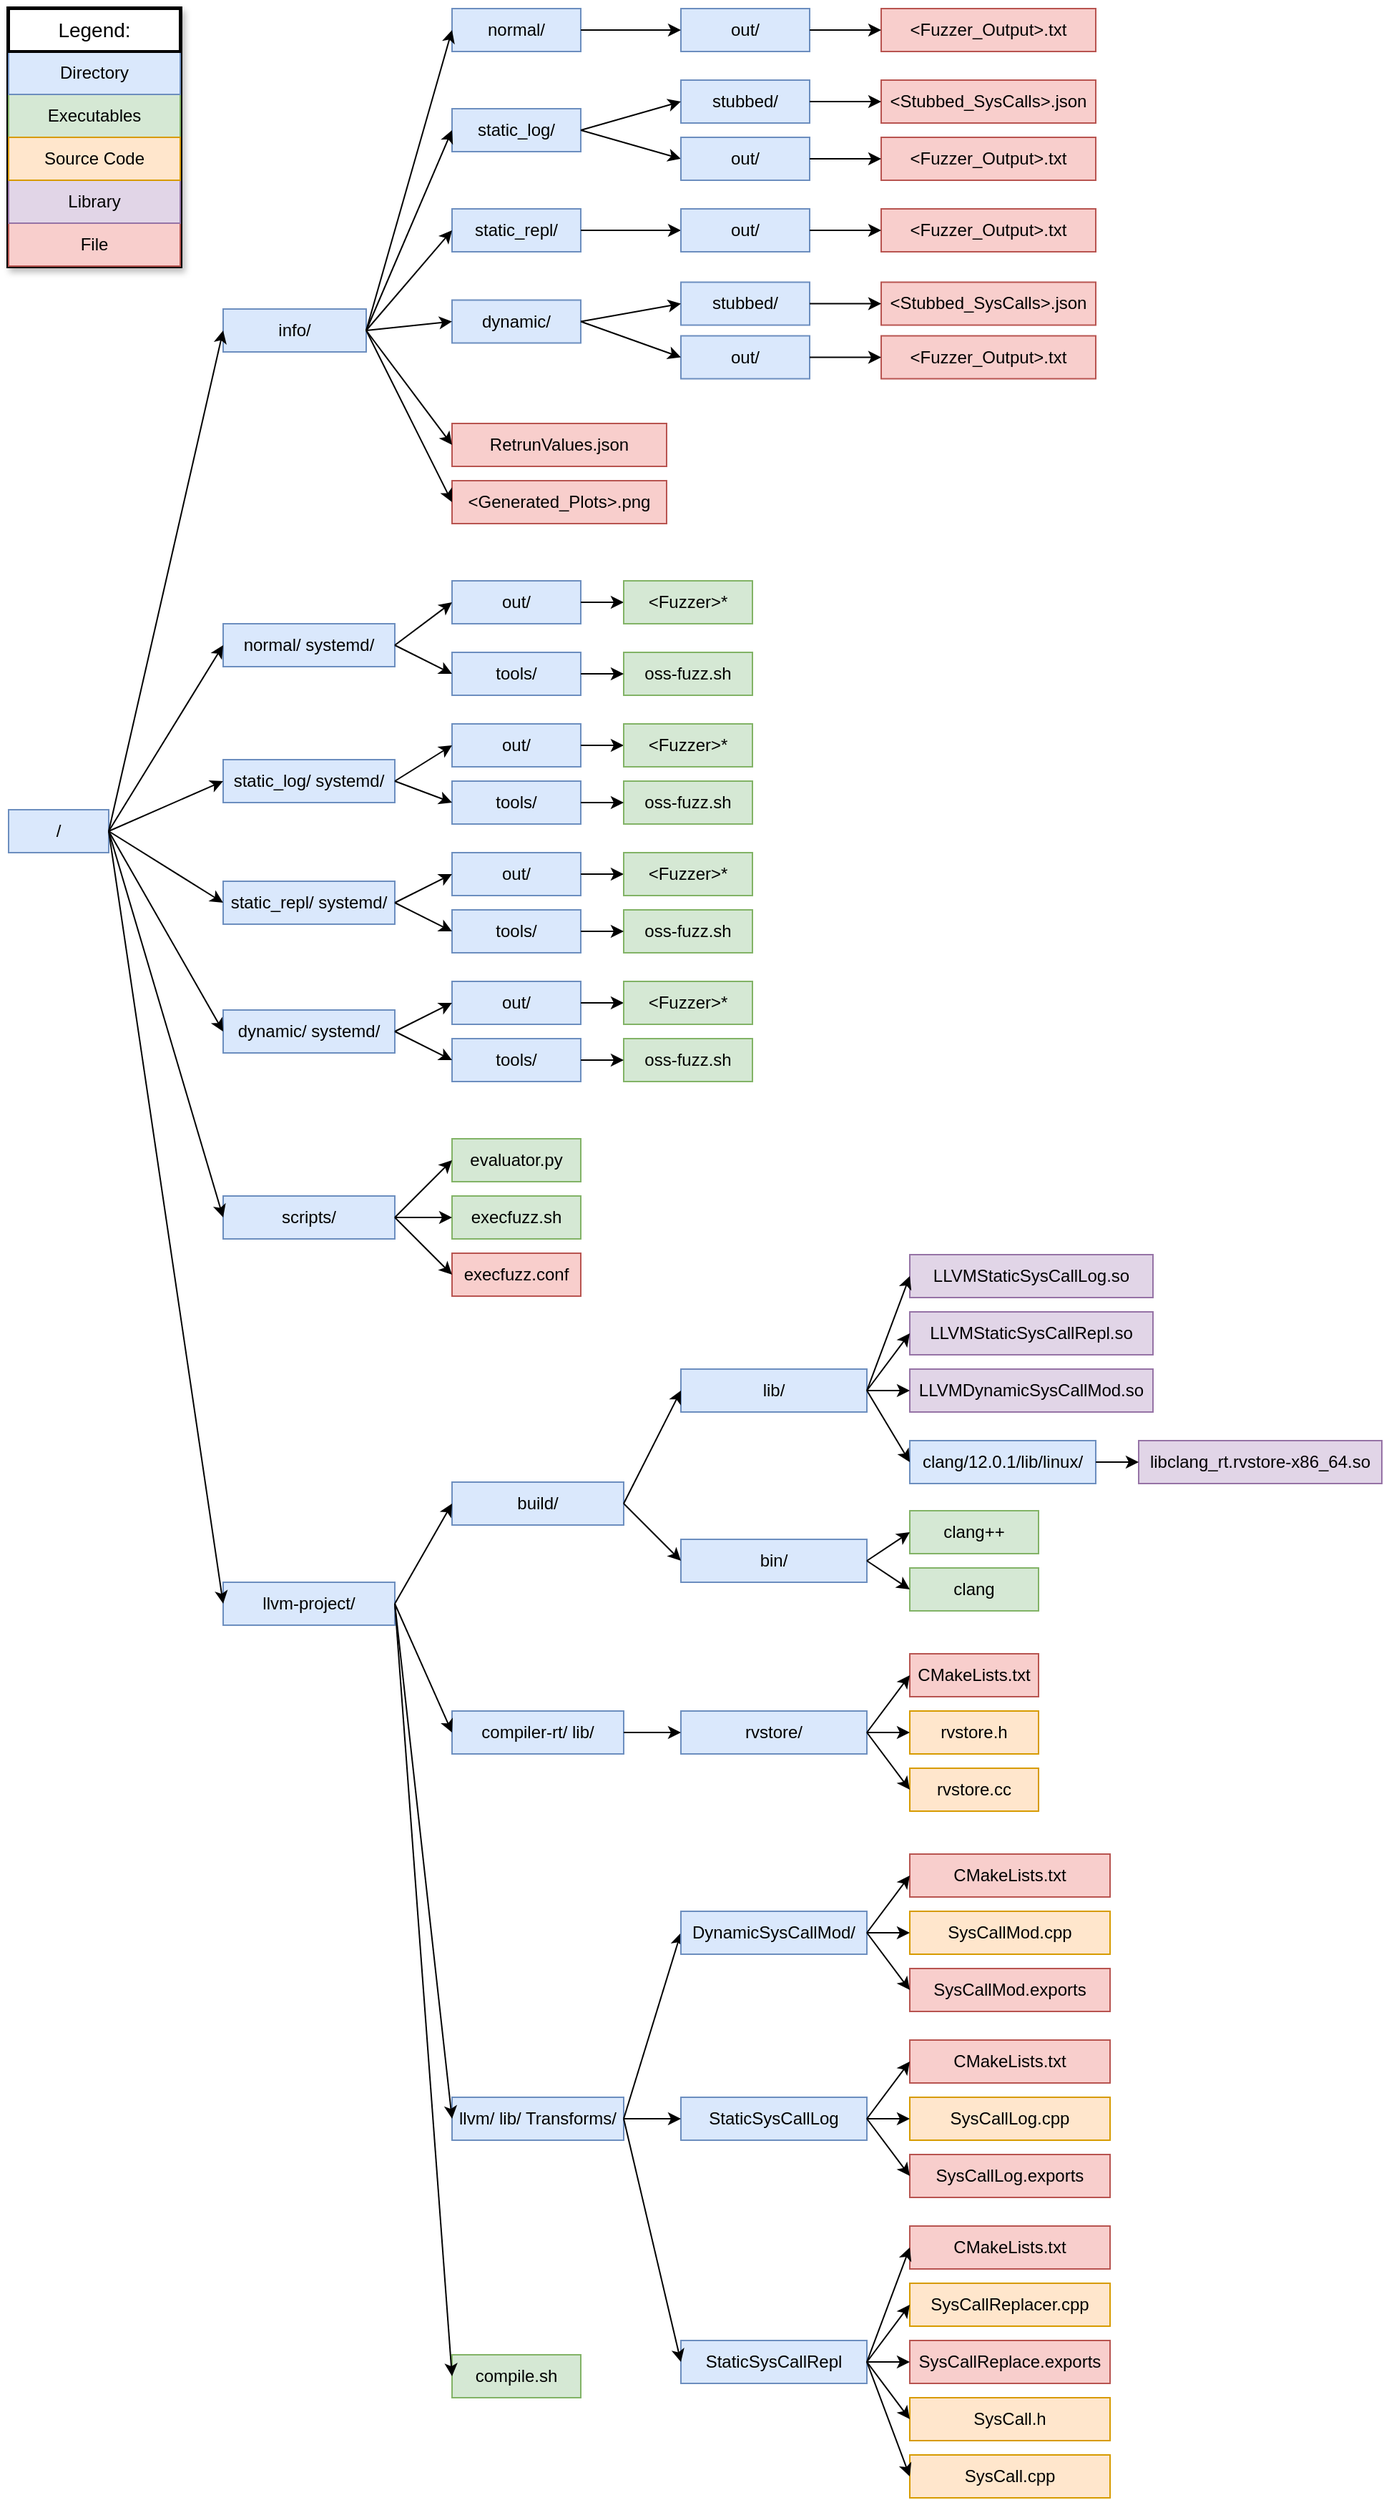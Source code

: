 <mxfile version="14.4.3" type="device"><diagram id="oMorSWnmXDn_OAysgCnp" name="Seite-1"><mxGraphModel dx="1086" dy="966" grid="1" gridSize="10" guides="1" tooltips="1" connect="1" arrows="1" fold="1" page="1" pageScale="1" pageWidth="827" pageHeight="1169" math="0" shadow="0"><root><mxCell id="0"/><mxCell id="1" parent="0"/><mxCell id="K2z9PeSbl84qImQFn10v-1" value="/" style="rounded=0;whiteSpace=wrap;html=1;fillColor=#dae8fc;strokeColor=#6c8ebf;" parent="1" vertex="1"><mxGeometry x="10" y="570" width="70" height="30" as="geometry"/></mxCell><mxCell id="K2z9PeSbl84qImQFn10v-2" value="info/" style="rounded=0;whiteSpace=wrap;html=1;fillColor=#dae8fc;strokeColor=#6c8ebf;" parent="1" vertex="1"><mxGeometry x="160" y="220" width="100" height="30" as="geometry"/></mxCell><mxCell id="K2z9PeSbl84qImQFn10v-3" value="normal/ systemd/" style="rounded=0;whiteSpace=wrap;html=1;fillColor=#dae8fc;strokeColor=#6c8ebf;" parent="1" vertex="1"><mxGeometry x="160" y="440" width="120" height="30" as="geometry"/></mxCell><mxCell id="K2z9PeSbl84qImQFn10v-4" value="static_log/ systemd/" style="rounded=0;whiteSpace=wrap;html=1;fillColor=#dae8fc;strokeColor=#6c8ebf;" parent="1" vertex="1"><mxGeometry x="160" y="535" width="120" height="30" as="geometry"/></mxCell><mxCell id="K2z9PeSbl84qImQFn10v-5" value="static_repl/ systemd/" style="rounded=0;whiteSpace=wrap;html=1;fillColor=#dae8fc;strokeColor=#6c8ebf;" parent="1" vertex="1"><mxGeometry x="160" y="620" width="120" height="30" as="geometry"/></mxCell><mxCell id="K2z9PeSbl84qImQFn10v-6" value="dynamic/ systemd/" style="rounded=0;whiteSpace=wrap;html=1;fillColor=#dae8fc;strokeColor=#6c8ebf;" parent="1" vertex="1"><mxGeometry x="160" y="710" width="120" height="30" as="geometry"/></mxCell><mxCell id="K2z9PeSbl84qImQFn10v-7" value="normal/" style="rounded=0;whiteSpace=wrap;html=1;fillColor=#dae8fc;strokeColor=#6c8ebf;" parent="1" vertex="1"><mxGeometry x="320" y="10" width="90" height="30" as="geometry"/></mxCell><mxCell id="K2z9PeSbl84qImQFn10v-8" value="static_log/" style="rounded=0;whiteSpace=wrap;html=1;fillColor=#dae8fc;strokeColor=#6c8ebf;" parent="1" vertex="1"><mxGeometry x="320" y="80" width="90" height="30" as="geometry"/></mxCell><mxCell id="K2z9PeSbl84qImQFn10v-9" value="static_repl/" style="rounded=0;whiteSpace=wrap;html=1;fillColor=#dae8fc;strokeColor=#6c8ebf;" parent="1" vertex="1"><mxGeometry x="320" y="150" width="90" height="30" as="geometry"/></mxCell><mxCell id="K2z9PeSbl84qImQFn10v-10" value="dynamic/" style="rounded=0;whiteSpace=wrap;html=1;fillColor=#dae8fc;strokeColor=#6c8ebf;" parent="1" vertex="1"><mxGeometry x="320" y="213.75" width="90" height="30" as="geometry"/></mxCell><mxCell id="K2z9PeSbl84qImQFn10v-12" value="" style="endArrow=classic;html=1;exitX=1;exitY=0.5;exitDx=0;exitDy=0;entryX=0;entryY=0.5;entryDx=0;entryDy=0;" parent="1" source="K2z9PeSbl84qImQFn10v-1" target="K2z9PeSbl84qImQFn10v-2" edge="1"><mxGeometry width="50" height="50" relative="1" as="geometry"><mxPoint x="370" y="630" as="sourcePoint"/><mxPoint x="420" y="580" as="targetPoint"/></mxGeometry></mxCell><mxCell id="K2z9PeSbl84qImQFn10v-13" value="" style="endArrow=classic;html=1;exitX=1;exitY=0.5;exitDx=0;exitDy=0;entryX=0;entryY=0.5;entryDx=0;entryDy=0;" parent="1" source="K2z9PeSbl84qImQFn10v-1" target="K2z9PeSbl84qImQFn10v-3" edge="1"><mxGeometry width="50" height="50" relative="1" as="geometry"><mxPoint x="90" y="595" as="sourcePoint"/><mxPoint x="140" y="495" as="targetPoint"/></mxGeometry></mxCell><mxCell id="K2z9PeSbl84qImQFn10v-14" value="" style="endArrow=classic;html=1;exitX=1;exitY=0.5;exitDx=0;exitDy=0;entryX=0;entryY=0.5;entryDx=0;entryDy=0;" parent="1" source="K2z9PeSbl84qImQFn10v-1" target="K2z9PeSbl84qImQFn10v-4" edge="1"><mxGeometry width="50" height="50" relative="1" as="geometry"><mxPoint x="90" y="595" as="sourcePoint"/><mxPoint x="140" y="580" as="targetPoint"/></mxGeometry></mxCell><mxCell id="K2z9PeSbl84qImQFn10v-15" value="" style="endArrow=classic;html=1;exitX=1;exitY=0.5;exitDx=0;exitDy=0;entryX=0;entryY=0.5;entryDx=0;entryDy=0;" parent="1" source="K2z9PeSbl84qImQFn10v-1" target="K2z9PeSbl84qImQFn10v-5" edge="1"><mxGeometry width="50" height="50" relative="1" as="geometry"><mxPoint x="90" y="595" as="sourcePoint"/><mxPoint x="140" y="620" as="targetPoint"/></mxGeometry></mxCell><mxCell id="K2z9PeSbl84qImQFn10v-16" value="" style="endArrow=classic;html=1;exitX=1;exitY=0.5;exitDx=0;exitDy=0;entryX=0;entryY=0.5;entryDx=0;entryDy=0;" parent="1" source="K2z9PeSbl84qImQFn10v-1" target="K2z9PeSbl84qImQFn10v-6" edge="1"><mxGeometry width="50" height="50" relative="1" as="geometry"><mxPoint x="90" y="595" as="sourcePoint"/><mxPoint x="140" y="660" as="targetPoint"/></mxGeometry></mxCell><mxCell id="K2z9PeSbl84qImQFn10v-17" value="" style="endArrow=classic;html=1;exitX=1;exitY=0.5;exitDx=0;exitDy=0;entryX=0;entryY=0.5;entryDx=0;entryDy=0;" parent="1" source="K2z9PeSbl84qImQFn10v-2" target="K2z9PeSbl84qImQFn10v-7" edge="1"><mxGeometry width="50" height="50" relative="1" as="geometry"><mxPoint x="140" y="355" as="sourcePoint"/><mxPoint x="190" y="420" as="targetPoint"/></mxGeometry></mxCell><mxCell id="K2z9PeSbl84qImQFn10v-18" value="" style="endArrow=classic;html=1;exitX=1;exitY=0.5;exitDx=0;exitDy=0;entryX=0;entryY=0.5;entryDx=0;entryDy=0;" parent="1" source="K2z9PeSbl84qImQFn10v-2" target="K2z9PeSbl84qImQFn10v-8" edge="1"><mxGeometry width="50" height="50" relative="1" as="geometry"><mxPoint x="270" y="245" as="sourcePoint"/><mxPoint x="320" y="155" as="targetPoint"/></mxGeometry></mxCell><mxCell id="K2z9PeSbl84qImQFn10v-19" value="" style="endArrow=classic;html=1;exitX=1;exitY=0.5;exitDx=0;exitDy=0;entryX=0;entryY=0.5;entryDx=0;entryDy=0;" parent="1" source="K2z9PeSbl84qImQFn10v-2" target="K2z9PeSbl84qImQFn10v-9" edge="1"><mxGeometry width="50" height="50" relative="1" as="geometry"><mxPoint x="270" y="245" as="sourcePoint"/><mxPoint x="320" y="195" as="targetPoint"/></mxGeometry></mxCell><mxCell id="K2z9PeSbl84qImQFn10v-20" value="" style="endArrow=classic;html=1;exitX=1;exitY=0.5;exitDx=0;exitDy=0;entryX=0;entryY=0.5;entryDx=0;entryDy=0;" parent="1" source="K2z9PeSbl84qImQFn10v-2" target="K2z9PeSbl84qImQFn10v-10" edge="1"><mxGeometry width="50" height="50" relative="1" as="geometry"><mxPoint x="270" y="245" as="sourcePoint"/><mxPoint x="320" y="235" as="targetPoint"/></mxGeometry></mxCell><mxCell id="K2z9PeSbl84qImQFn10v-21" value="scripts/" style="rounded=0;whiteSpace=wrap;html=1;fillColor=#dae8fc;strokeColor=#6c8ebf;" parent="1" vertex="1"><mxGeometry x="160" y="840" width="120" height="30" as="geometry"/></mxCell><mxCell id="K2z9PeSbl84qImQFn10v-22" value="llvm-project/" style="rounded=0;whiteSpace=wrap;html=1;fillColor=#dae8fc;strokeColor=#6c8ebf;" parent="1" vertex="1"><mxGeometry x="160" y="1110" width="120" height="30" as="geometry"/></mxCell><mxCell id="K2z9PeSbl84qImQFn10v-23" value="" style="endArrow=classic;html=1;exitX=1;exitY=0.5;exitDx=0;exitDy=0;entryX=0;entryY=0.5;entryDx=0;entryDy=0;" parent="1" source="K2z9PeSbl84qImQFn10v-1" target="K2z9PeSbl84qImQFn10v-21" edge="1"><mxGeometry width="50" height="50" relative="1" as="geometry"><mxPoint x="90" y="595" as="sourcePoint"/><mxPoint x="140" y="700" as="targetPoint"/></mxGeometry></mxCell><mxCell id="K2z9PeSbl84qImQFn10v-24" value="" style="endArrow=classic;html=1;exitX=1;exitY=0.5;exitDx=0;exitDy=0;entryX=0;entryY=0.5;entryDx=0;entryDy=0;" parent="1" source="K2z9PeSbl84qImQFn10v-1" target="K2z9PeSbl84qImQFn10v-22" edge="1"><mxGeometry width="50" height="50" relative="1" as="geometry"><mxPoint x="90" y="595" as="sourcePoint"/><mxPoint x="140" y="765" as="targetPoint"/></mxGeometry></mxCell><mxCell id="K2z9PeSbl84qImQFn10v-25" value="out/" style="rounded=0;whiteSpace=wrap;html=1;fillColor=#dae8fc;strokeColor=#6c8ebf;" parent="1" vertex="1"><mxGeometry x="480" y="10" width="90" height="30" as="geometry"/></mxCell><mxCell id="K2z9PeSbl84qImQFn10v-26" value="" style="endArrow=classic;html=1;exitX=1;exitY=0.5;exitDx=0;exitDy=0;entryX=0;entryY=0.5;entryDx=0;entryDy=0;" parent="1" source="K2z9PeSbl84qImQFn10v-7" target="K2z9PeSbl84qImQFn10v-25" edge="1"><mxGeometry width="50" height="50" relative="1" as="geometry"><mxPoint x="280" y="125" as="sourcePoint"/><mxPoint x="330" y="35" as="targetPoint"/></mxGeometry></mxCell><mxCell id="K2z9PeSbl84qImQFn10v-27" value="" style="endArrow=classic;html=1;exitX=1;exitY=0.5;exitDx=0;exitDy=0;entryX=0;entryY=0.5;entryDx=0;entryDy=0;" parent="1" source="K2z9PeSbl84qImQFn10v-8" target="K2z9PeSbl84qImQFn10v-28" edge="1"><mxGeometry width="50" height="50" relative="1" as="geometry"><mxPoint x="420" y="65" as="sourcePoint"/><mxPoint x="480" y="110" as="targetPoint"/></mxGeometry></mxCell><mxCell id="K2z9PeSbl84qImQFn10v-28" value="out/" style="rounded=0;whiteSpace=wrap;html=1;fillColor=#dae8fc;strokeColor=#6c8ebf;" parent="1" vertex="1"><mxGeometry x="480" y="100" width="90" height="30" as="geometry"/></mxCell><mxCell id="K2z9PeSbl84qImQFn10v-29" value="" style="endArrow=classic;html=1;exitX=1;exitY=0.5;exitDx=0;exitDy=0;entryX=0;entryY=0.5;entryDx=0;entryDy=0;" parent="1" source="K2z9PeSbl84qImQFn10v-9" target="K2z9PeSbl84qImQFn10v-30" edge="1"><mxGeometry width="50" height="50" relative="1" as="geometry"><mxPoint x="430" y="180" as="sourcePoint"/><mxPoint x="480" y="165" as="targetPoint"/></mxGeometry></mxCell><mxCell id="K2z9PeSbl84qImQFn10v-30" value="out/" style="rounded=0;whiteSpace=wrap;html=1;fillColor=#dae8fc;strokeColor=#6c8ebf;" parent="1" vertex="1"><mxGeometry x="480" y="150" width="90" height="30" as="geometry"/></mxCell><mxCell id="K2z9PeSbl84qImQFn10v-31" value="out/" style="rounded=0;whiteSpace=wrap;html=1;fillColor=#dae8fc;strokeColor=#6c8ebf;" parent="1" vertex="1"><mxGeometry x="480" y="238.75" width="90" height="30" as="geometry"/></mxCell><mxCell id="K2z9PeSbl84qImQFn10v-32" value="" style="endArrow=classic;html=1;exitX=1;exitY=0.5;exitDx=0;exitDy=0;entryX=0;entryY=0.5;entryDx=0;entryDy=0;" parent="1" source="K2z9PeSbl84qImQFn10v-10" target="K2z9PeSbl84qImQFn10v-31" edge="1"><mxGeometry width="50" height="50" relative="1" as="geometry"><mxPoint x="420" y="198.75" as="sourcePoint"/><mxPoint x="500" y="198.75" as="targetPoint"/></mxGeometry></mxCell><mxCell id="K2z9PeSbl84qImQFn10v-33" value="stubbed/" style="rounded=0;whiteSpace=wrap;html=1;fillColor=#dae8fc;strokeColor=#6c8ebf;" parent="1" vertex="1"><mxGeometry x="480" y="60" width="90" height="30" as="geometry"/></mxCell><mxCell id="K2z9PeSbl84qImQFn10v-35" value="" style="endArrow=classic;html=1;exitX=1;exitY=0.5;exitDx=0;exitDy=0;entryX=0;entryY=0.5;entryDx=0;entryDy=0;" parent="1" source="K2z9PeSbl84qImQFn10v-8" target="K2z9PeSbl84qImQFn10v-33" edge="1"><mxGeometry width="50" height="50" relative="1" as="geometry"><mxPoint x="420" y="105" as="sourcePoint"/><mxPoint x="500" y="125" as="targetPoint"/></mxGeometry></mxCell><mxCell id="K2z9PeSbl84qImQFn10v-36" value="stubbed/" style="rounded=0;whiteSpace=wrap;html=1;fillColor=#dae8fc;strokeColor=#6c8ebf;" parent="1" vertex="1"><mxGeometry x="480" y="201.25" width="90" height="30" as="geometry"/></mxCell><mxCell id="K2z9PeSbl84qImQFn10v-37" value="" style="endArrow=classic;html=1;exitX=1;exitY=0.5;exitDx=0;exitDy=0;entryX=0;entryY=0.5;entryDx=0;entryDy=0;" parent="1" source="K2z9PeSbl84qImQFn10v-10" target="K2z9PeSbl84qImQFn10v-36" edge="1"><mxGeometry width="50" height="50" relative="1" as="geometry"><mxPoint x="420" y="238.75" as="sourcePoint"/><mxPoint x="500" y="263.75" as="targetPoint"/></mxGeometry></mxCell><mxCell id="K2z9PeSbl84qImQFn10v-38" value="RetrunValues.json" style="rounded=0;whiteSpace=wrap;html=1;fillColor=#f8cecc;strokeColor=#b85450;" parent="1" vertex="1"><mxGeometry x="320" y="300" width="150" height="30" as="geometry"/></mxCell><mxCell id="K2z9PeSbl84qImQFn10v-39" value="" style="endArrow=classic;html=1;exitX=1;exitY=0.5;exitDx=0;exitDy=0;entryX=0;entryY=0.5;entryDx=0;entryDy=0;" parent="1" source="K2z9PeSbl84qImQFn10v-2" target="K2z9PeSbl84qImQFn10v-38" edge="1"><mxGeometry width="50" height="50" relative="1" as="geometry"><mxPoint x="270" y="245" as="sourcePoint"/><mxPoint x="320" y="238.75" as="targetPoint"/></mxGeometry></mxCell><mxCell id="K2z9PeSbl84qImQFn10v-40" value="&amp;lt;Generated_Plots&amp;gt;.png" style="rounded=0;whiteSpace=wrap;html=1;fillColor=#f8cecc;strokeColor=#b85450;" parent="1" vertex="1"><mxGeometry x="320" y="340" width="150" height="30" as="geometry"/></mxCell><mxCell id="K2z9PeSbl84qImQFn10v-41" value="" style="endArrow=classic;html=1;exitX=1;exitY=0.5;exitDx=0;exitDy=0;entryX=0;entryY=0.5;entryDx=0;entryDy=0;" parent="1" source="K2z9PeSbl84qImQFn10v-2" target="K2z9PeSbl84qImQFn10v-40" edge="1"><mxGeometry width="50" height="50" relative="1" as="geometry"><mxPoint x="270" y="245" as="sourcePoint"/><mxPoint x="340" y="295" as="targetPoint"/></mxGeometry></mxCell><mxCell id="K2z9PeSbl84qImQFn10v-47" value="&amp;lt;Fuzzer_Output&amp;gt;.txt" style="rounded=0;whiteSpace=wrap;html=1;fillColor=#f8cecc;strokeColor=#b85450;" parent="1" vertex="1"><mxGeometry x="620" y="10" width="150" height="30" as="geometry"/></mxCell><mxCell id="K2z9PeSbl84qImQFn10v-48" value="" style="endArrow=classic;html=1;exitX=1;exitY=0.5;exitDx=0;exitDy=0;entryX=0;entryY=0.5;entryDx=0;entryDy=0;" parent="1" source="K2z9PeSbl84qImQFn10v-25" target="K2z9PeSbl84qImQFn10v-47" edge="1"><mxGeometry width="50" height="50" relative="1" as="geometry"><mxPoint x="690" y="100" as="sourcePoint"/><mxPoint x="770" y="100" as="targetPoint"/></mxGeometry></mxCell><mxCell id="K2z9PeSbl84qImQFn10v-50" value="&amp;lt;Fuzzer_Output&amp;gt;.txt" style="rounded=0;whiteSpace=wrap;html=1;fillColor=#f8cecc;strokeColor=#b85450;" parent="1" vertex="1"><mxGeometry x="620" y="100" width="150" height="30" as="geometry"/></mxCell><mxCell id="K2z9PeSbl84qImQFn10v-51" value="&amp;lt;Fuzzer_Output&amp;gt;.txt" style="rounded=0;whiteSpace=wrap;html=1;fillColor=#f8cecc;strokeColor=#b85450;" parent="1" vertex="1"><mxGeometry x="620" y="150" width="150" height="30" as="geometry"/></mxCell><mxCell id="K2z9PeSbl84qImQFn10v-52" value="&amp;lt;Fuzzer_Output&amp;gt;.txt" style="rounded=0;whiteSpace=wrap;html=1;fillColor=#f8cecc;strokeColor=#b85450;" parent="1" vertex="1"><mxGeometry x="620" y="238.75" width="150" height="30" as="geometry"/></mxCell><mxCell id="K2z9PeSbl84qImQFn10v-53" value="&amp;lt;Stubbed_SysCalls&amp;gt;.json" style="rounded=0;whiteSpace=wrap;html=1;fillColor=#f8cecc;strokeColor=#b85450;" parent="1" vertex="1"><mxGeometry x="620" y="60" width="150" height="30" as="geometry"/></mxCell><mxCell id="K2z9PeSbl84qImQFn10v-54" value="&amp;lt;Stubbed_SysCalls&amp;gt;.json" style="rounded=0;whiteSpace=wrap;html=1;fillColor=#f8cecc;strokeColor=#b85450;" parent="1" vertex="1"><mxGeometry x="620" y="201.25" width="150" height="30" as="geometry"/></mxCell><mxCell id="K2z9PeSbl84qImQFn10v-55" value="" style="endArrow=classic;html=1;exitX=1;exitY=0.5;exitDx=0;exitDy=0;entryX=0;entryY=0.5;entryDx=0;entryDy=0;" parent="1" source="K2z9PeSbl84qImQFn10v-33" target="K2z9PeSbl84qImQFn10v-53" edge="1"><mxGeometry width="50" height="50" relative="1" as="geometry"><mxPoint x="580" y="35" as="sourcePoint"/><mxPoint x="630" y="35" as="targetPoint"/></mxGeometry></mxCell><mxCell id="K2z9PeSbl84qImQFn10v-56" value="" style="endArrow=classic;html=1;exitX=1;exitY=0.5;exitDx=0;exitDy=0;entryX=0;entryY=0.5;entryDx=0;entryDy=0;" parent="1" source="K2z9PeSbl84qImQFn10v-28" target="K2z9PeSbl84qImQFn10v-50" edge="1"><mxGeometry width="50" height="50" relative="1" as="geometry"><mxPoint x="580" y="85" as="sourcePoint"/><mxPoint x="630" y="85" as="targetPoint"/></mxGeometry></mxCell><mxCell id="K2z9PeSbl84qImQFn10v-57" value="" style="endArrow=classic;html=1;exitX=1;exitY=0.5;exitDx=0;exitDy=0;entryX=0;entryY=0.5;entryDx=0;entryDy=0;" parent="1" source="K2z9PeSbl84qImQFn10v-30" target="K2z9PeSbl84qImQFn10v-51" edge="1"><mxGeometry width="50" height="50" relative="1" as="geometry"><mxPoint x="580" y="125" as="sourcePoint"/><mxPoint x="630" y="125" as="targetPoint"/></mxGeometry></mxCell><mxCell id="K2z9PeSbl84qImQFn10v-58" value="" style="endArrow=classic;html=1;exitX=1;exitY=0.5;exitDx=0;exitDy=0;entryX=0;entryY=0.5;entryDx=0;entryDy=0;" parent="1" source="K2z9PeSbl84qImQFn10v-36" target="K2z9PeSbl84qImQFn10v-54" edge="1"><mxGeometry width="50" height="50" relative="1" as="geometry"><mxPoint x="580" y="175" as="sourcePoint"/><mxPoint x="630" y="175" as="targetPoint"/></mxGeometry></mxCell><mxCell id="K2z9PeSbl84qImQFn10v-59" value="" style="endArrow=classic;html=1;exitX=1;exitY=0.5;exitDx=0;exitDy=0;entryX=0;entryY=0.5;entryDx=0;entryDy=0;" parent="1" source="K2z9PeSbl84qImQFn10v-31" target="K2z9PeSbl84qImQFn10v-52" edge="1"><mxGeometry width="50" height="50" relative="1" as="geometry"><mxPoint x="580" y="226.25" as="sourcePoint"/><mxPoint x="630" y="226.25" as="targetPoint"/></mxGeometry></mxCell><mxCell id="K2z9PeSbl84qImQFn10v-68" value="out/" style="rounded=0;whiteSpace=wrap;html=1;fillColor=#dae8fc;strokeColor=#6c8ebf;" parent="1" vertex="1"><mxGeometry x="320" y="410" width="90" height="30" as="geometry"/></mxCell><mxCell id="K2z9PeSbl84qImQFn10v-69" value="" style="endArrow=classic;html=1;exitX=1;exitY=0.5;exitDx=0;exitDy=0;entryX=0;entryY=0.5;entryDx=0;entryDy=0;" parent="1" source="K2z9PeSbl84qImQFn10v-3" target="K2z9PeSbl84qImQFn10v-68" edge="1"><mxGeometry width="50" height="50" relative="1" as="geometry"><mxPoint x="370" y="455" as="sourcePoint"/><mxPoint x="430" y="440" as="targetPoint"/></mxGeometry></mxCell><mxCell id="K2z9PeSbl84qImQFn10v-70" value="tools/" style="rounded=0;whiteSpace=wrap;html=1;fillColor=#dae8fc;strokeColor=#6c8ebf;" parent="1" vertex="1"><mxGeometry x="320" y="460" width="90" height="30" as="geometry"/></mxCell><mxCell id="K2z9PeSbl84qImQFn10v-71" value="" style="endArrow=classic;html=1;exitX=1;exitY=0.5;exitDx=0;exitDy=0;entryX=0;entryY=0.5;entryDx=0;entryDy=0;" parent="1" source="K2z9PeSbl84qImQFn10v-3" target="K2z9PeSbl84qImQFn10v-70" edge="1"><mxGeometry width="50" height="50" relative="1" as="geometry"><mxPoint x="370" y="455" as="sourcePoint"/><mxPoint x="400" y="435" as="targetPoint"/></mxGeometry></mxCell><mxCell id="K2z9PeSbl84qImQFn10v-72" value="" style="endArrow=classic;html=1;exitX=1;exitY=0.5;exitDx=0;exitDy=0;" parent="1" source="K2z9PeSbl84qImQFn10v-68" edge="1"><mxGeometry width="50" height="50" relative="1" as="geometry"><mxPoint x="490" y="420" as="sourcePoint"/><mxPoint x="440" y="425" as="targetPoint"/></mxGeometry></mxCell><mxCell id="K2z9PeSbl84qImQFn10v-73" value="&amp;lt;Fuzzer&amp;gt;*" style="rounded=0;whiteSpace=wrap;html=1;fillColor=#d5e8d4;strokeColor=#82b366;" parent="1" vertex="1"><mxGeometry x="440" y="410" width="90" height="30" as="geometry"/></mxCell><mxCell id="K2z9PeSbl84qImQFn10v-74" value="oss-fuzz.sh" style="rounded=0;whiteSpace=wrap;html=1;fillColor=#d5e8d4;strokeColor=#82b366;" parent="1" vertex="1"><mxGeometry x="440" y="460" width="90" height="30" as="geometry"/></mxCell><mxCell id="K2z9PeSbl84qImQFn10v-76" value="" style="endArrow=classic;html=1;exitX=1;exitY=0.5;exitDx=0;exitDy=0;entryX=0;entryY=0.5;entryDx=0;entryDy=0;" parent="1" source="K2z9PeSbl84qImQFn10v-70" target="K2z9PeSbl84qImQFn10v-74" edge="1"><mxGeometry width="50" height="50" relative="1" as="geometry"><mxPoint x="420" y="445" as="sourcePoint"/><mxPoint x="450" y="445" as="targetPoint"/></mxGeometry></mxCell><mxCell id="K2z9PeSbl84qImQFn10v-77" value="out/" style="rounded=0;whiteSpace=wrap;html=1;fillColor=#dae8fc;strokeColor=#6c8ebf;" parent="1" vertex="1"><mxGeometry x="320" y="510" width="90" height="30" as="geometry"/></mxCell><mxCell id="K2z9PeSbl84qImQFn10v-78" value="" style="endArrow=classic;html=1;exitX=1;exitY=0.5;exitDx=0;exitDy=0;entryX=0;entryY=0.5;entryDx=0;entryDy=0;" parent="1" source="K2z9PeSbl84qImQFn10v-4" target="K2z9PeSbl84qImQFn10v-77" edge="1"><mxGeometry width="50" height="50" relative="1" as="geometry"><mxPoint x="370" y="550" as="sourcePoint"/><mxPoint x="440" y="540" as="targetPoint"/></mxGeometry></mxCell><mxCell id="K2z9PeSbl84qImQFn10v-79" value="tools/" style="rounded=0;whiteSpace=wrap;html=1;fillColor=#dae8fc;strokeColor=#6c8ebf;" parent="1" vertex="1"><mxGeometry x="320" y="550" width="90" height="30" as="geometry"/></mxCell><mxCell id="K2z9PeSbl84qImQFn10v-80" value="" style="endArrow=classic;html=1;exitX=1;exitY=0.5;exitDx=0;exitDy=0;entryX=0;entryY=0.5;entryDx=0;entryDy=0;" parent="1" source="K2z9PeSbl84qImQFn10v-4" target="K2z9PeSbl84qImQFn10v-79" edge="1"><mxGeometry width="50" height="50" relative="1" as="geometry"><mxPoint x="370" y="550" as="sourcePoint"/><mxPoint x="410" y="535" as="targetPoint"/></mxGeometry></mxCell><mxCell id="K2z9PeSbl84qImQFn10v-81" value="" style="endArrow=classic;html=1;exitX=1;exitY=0.5;exitDx=0;exitDy=0;" parent="1" source="K2z9PeSbl84qImQFn10v-77" edge="1"><mxGeometry width="50" height="50" relative="1" as="geometry"><mxPoint x="490" y="520" as="sourcePoint"/><mxPoint x="440" y="525" as="targetPoint"/></mxGeometry></mxCell><mxCell id="K2z9PeSbl84qImQFn10v-82" value="&amp;lt;Fuzzer&amp;gt;*" style="rounded=0;whiteSpace=wrap;html=1;fillColor=#d5e8d4;strokeColor=#82b366;" parent="1" vertex="1"><mxGeometry x="440" y="510" width="90" height="30" as="geometry"/></mxCell><mxCell id="K2z9PeSbl84qImQFn10v-83" value="oss-fuzz.sh" style="rounded=0;whiteSpace=wrap;html=1;fillColor=#d5e8d4;strokeColor=#82b366;" parent="1" vertex="1"><mxGeometry x="440" y="550" width="90" height="30" as="geometry"/></mxCell><mxCell id="K2z9PeSbl84qImQFn10v-84" value="" style="endArrow=classic;html=1;exitX=1;exitY=0.5;exitDx=0;exitDy=0;entryX=0;entryY=0.5;entryDx=0;entryDy=0;" parent="1" source="K2z9PeSbl84qImQFn10v-79" target="K2z9PeSbl84qImQFn10v-83" edge="1"><mxGeometry width="50" height="50" relative="1" as="geometry"><mxPoint x="420" y="535" as="sourcePoint"/><mxPoint x="450" y="535" as="targetPoint"/></mxGeometry></mxCell><mxCell id="K2z9PeSbl84qImQFn10v-85" value="out/" style="rounded=0;whiteSpace=wrap;html=1;fillColor=#dae8fc;strokeColor=#6c8ebf;" parent="1" vertex="1"><mxGeometry x="320" y="600" width="90" height="30" as="geometry"/></mxCell><mxCell id="K2z9PeSbl84qImQFn10v-86" value="" style="endArrow=classic;html=1;exitX=1;exitY=0.5;exitDx=0;exitDy=0;entryX=0;entryY=0.5;entryDx=0;entryDy=0;" parent="1" source="K2z9PeSbl84qImQFn10v-5" target="K2z9PeSbl84qImQFn10v-85" edge="1"><mxGeometry width="50" height="50" relative="1" as="geometry"><mxPoint x="370" y="635" as="sourcePoint"/><mxPoint x="470" y="630" as="targetPoint"/></mxGeometry></mxCell><mxCell id="K2z9PeSbl84qImQFn10v-87" value="tools/" style="rounded=0;whiteSpace=wrap;html=1;fillColor=#dae8fc;strokeColor=#6c8ebf;" parent="1" vertex="1"><mxGeometry x="320" y="640" width="90" height="30" as="geometry"/></mxCell><mxCell id="K2z9PeSbl84qImQFn10v-88" value="" style="endArrow=classic;html=1;exitX=1;exitY=0.5;exitDx=0;exitDy=0;entryX=0;entryY=0.5;entryDx=0;entryDy=0;" parent="1" source="K2z9PeSbl84qImQFn10v-5" target="K2z9PeSbl84qImQFn10v-87" edge="1"><mxGeometry width="50" height="50" relative="1" as="geometry"><mxPoint x="370" y="635" as="sourcePoint"/><mxPoint x="440" y="625" as="targetPoint"/></mxGeometry></mxCell><mxCell id="K2z9PeSbl84qImQFn10v-89" value="" style="endArrow=classic;html=1;exitX=1;exitY=0.5;exitDx=0;exitDy=0;" parent="1" source="K2z9PeSbl84qImQFn10v-85" edge="1"><mxGeometry width="50" height="50" relative="1" as="geometry"><mxPoint x="490" y="610" as="sourcePoint"/><mxPoint x="440" y="615" as="targetPoint"/></mxGeometry></mxCell><mxCell id="K2z9PeSbl84qImQFn10v-90" value="&amp;lt;Fuzzer&amp;gt;*" style="rounded=0;whiteSpace=wrap;html=1;fillColor=#d5e8d4;strokeColor=#82b366;" parent="1" vertex="1"><mxGeometry x="440" y="600" width="90" height="30" as="geometry"/></mxCell><mxCell id="K2z9PeSbl84qImQFn10v-91" value="oss-fuzz.sh" style="rounded=0;whiteSpace=wrap;html=1;fillColor=#d5e8d4;strokeColor=#82b366;" parent="1" vertex="1"><mxGeometry x="440" y="640" width="90" height="30" as="geometry"/></mxCell><mxCell id="K2z9PeSbl84qImQFn10v-92" value="" style="endArrow=classic;html=1;exitX=1;exitY=0.5;exitDx=0;exitDy=0;entryX=0;entryY=0.5;entryDx=0;entryDy=0;" parent="1" source="K2z9PeSbl84qImQFn10v-87" target="K2z9PeSbl84qImQFn10v-91" edge="1"><mxGeometry width="50" height="50" relative="1" as="geometry"><mxPoint x="420" y="625" as="sourcePoint"/><mxPoint x="450" y="625" as="targetPoint"/></mxGeometry></mxCell><mxCell id="K2z9PeSbl84qImQFn10v-93" value="out/" style="rounded=0;whiteSpace=wrap;html=1;fillColor=#dae8fc;strokeColor=#6c8ebf;" parent="1" vertex="1"><mxGeometry x="320" y="690" width="90" height="30" as="geometry"/></mxCell><mxCell id="K2z9PeSbl84qImQFn10v-94" value="" style="endArrow=classic;html=1;exitX=1;exitY=0.5;exitDx=0;exitDy=0;entryX=0;entryY=0.5;entryDx=0;entryDy=0;" parent="1" source="K2z9PeSbl84qImQFn10v-6" target="K2z9PeSbl84qImQFn10v-93" edge="1"><mxGeometry width="50" height="50" relative="1" as="geometry"><mxPoint x="370" y="725" as="sourcePoint"/><mxPoint x="480" y="720" as="targetPoint"/></mxGeometry></mxCell><mxCell id="K2z9PeSbl84qImQFn10v-95" value="tools/" style="rounded=0;whiteSpace=wrap;html=1;fillColor=#dae8fc;strokeColor=#6c8ebf;" parent="1" vertex="1"><mxGeometry x="320" y="730" width="90" height="30" as="geometry"/></mxCell><mxCell id="K2z9PeSbl84qImQFn10v-96" value="" style="endArrow=classic;html=1;exitX=1;exitY=0.5;exitDx=0;exitDy=0;entryX=0;entryY=0.5;entryDx=0;entryDy=0;" parent="1" source="K2z9PeSbl84qImQFn10v-6" target="K2z9PeSbl84qImQFn10v-95" edge="1"><mxGeometry width="50" height="50" relative="1" as="geometry"><mxPoint x="370" y="725" as="sourcePoint"/><mxPoint x="450" y="715" as="targetPoint"/></mxGeometry></mxCell><mxCell id="K2z9PeSbl84qImQFn10v-97" value="" style="endArrow=classic;html=1;exitX=1;exitY=0.5;exitDx=0;exitDy=0;" parent="1" source="K2z9PeSbl84qImQFn10v-93" edge="1"><mxGeometry width="50" height="50" relative="1" as="geometry"><mxPoint x="490" y="700" as="sourcePoint"/><mxPoint x="440" y="705" as="targetPoint"/></mxGeometry></mxCell><mxCell id="K2z9PeSbl84qImQFn10v-98" value="&amp;lt;Fuzzer&amp;gt;*" style="rounded=0;whiteSpace=wrap;html=1;fillColor=#d5e8d4;strokeColor=#82b366;" parent="1" vertex="1"><mxGeometry x="440" y="690" width="90" height="30" as="geometry"/></mxCell><mxCell id="K2z9PeSbl84qImQFn10v-99" value="oss-fuzz.sh" style="rounded=0;whiteSpace=wrap;html=1;fillColor=#d5e8d4;strokeColor=#82b366;" parent="1" vertex="1"><mxGeometry x="440" y="730" width="90" height="30" as="geometry"/></mxCell><mxCell id="K2z9PeSbl84qImQFn10v-100" value="" style="endArrow=classic;html=1;exitX=1;exitY=0.5;exitDx=0;exitDy=0;entryX=0;entryY=0.5;entryDx=0;entryDy=0;" parent="1" source="K2z9PeSbl84qImQFn10v-95" target="K2z9PeSbl84qImQFn10v-99" edge="1"><mxGeometry width="50" height="50" relative="1" as="geometry"><mxPoint x="420" y="715" as="sourcePoint"/><mxPoint x="450" y="715" as="targetPoint"/></mxGeometry></mxCell><mxCell id="K2z9PeSbl84qImQFn10v-101" value="evaluator.py" style="rounded=0;whiteSpace=wrap;html=1;fillColor=#d5e8d4;strokeColor=#82b366;" parent="1" vertex="1"><mxGeometry x="320" y="800" width="90" height="30" as="geometry"/></mxCell><mxCell id="K2z9PeSbl84qImQFn10v-102" value="" style="endArrow=classic;html=1;exitX=1;exitY=0.5;exitDx=0;exitDy=0;entryX=0;entryY=0.5;entryDx=0;entryDy=0;" parent="1" source="K2z9PeSbl84qImQFn10v-21" target="K2z9PeSbl84qImQFn10v-101" edge="1"><mxGeometry width="50" height="50" relative="1" as="geometry"><mxPoint x="300" y="890" as="sourcePoint"/><mxPoint x="330" y="890" as="targetPoint"/></mxGeometry></mxCell><mxCell id="K2z9PeSbl84qImQFn10v-103" value="execfuzz.sh" style="rounded=0;whiteSpace=wrap;html=1;fillColor=#d5e8d4;strokeColor=#82b366;" parent="1" vertex="1"><mxGeometry x="320" y="840" width="90" height="30" as="geometry"/></mxCell><mxCell id="K2z9PeSbl84qImQFn10v-104" value="" style="endArrow=classic;html=1;exitX=1;exitY=0.5;exitDx=0;exitDy=0;entryX=0;entryY=0.5;entryDx=0;entryDy=0;" parent="1" source="K2z9PeSbl84qImQFn10v-21" target="K2z9PeSbl84qImQFn10v-103" edge="1"><mxGeometry width="50" height="50" relative="1" as="geometry"><mxPoint x="270" y="865" as="sourcePoint"/><mxPoint x="300" y="835" as="targetPoint"/></mxGeometry></mxCell><mxCell id="K2z9PeSbl84qImQFn10v-106" value="execfuzz.conf" style="rounded=0;whiteSpace=wrap;html=1;fillColor=#f8cecc;strokeColor=#b85450;" parent="1" vertex="1"><mxGeometry x="320" y="880" width="90" height="30" as="geometry"/></mxCell><mxCell id="K2z9PeSbl84qImQFn10v-107" value="" style="endArrow=classic;html=1;exitX=1;exitY=0.5;exitDx=0;exitDy=0;entryX=0;entryY=0.5;entryDx=0;entryDy=0;" parent="1" source="K2z9PeSbl84qImQFn10v-21" target="K2z9PeSbl84qImQFn10v-106" edge="1"><mxGeometry width="50" height="50" relative="1" as="geometry"><mxPoint x="270" y="865" as="sourcePoint"/><mxPoint x="300" y="865" as="targetPoint"/></mxGeometry></mxCell><mxCell id="K2z9PeSbl84qImQFn10v-108" value="build/" style="rounded=0;whiteSpace=wrap;html=1;fillColor=#dae8fc;strokeColor=#6c8ebf;" parent="1" vertex="1"><mxGeometry x="320" y="1040" width="120" height="30" as="geometry"/></mxCell><mxCell id="K2z9PeSbl84qImQFn10v-109" value="bin/" style="rounded=0;whiteSpace=wrap;html=1;fillColor=#dae8fc;strokeColor=#6c8ebf;" parent="1" vertex="1"><mxGeometry x="480" y="1080" width="130" height="30" as="geometry"/></mxCell><mxCell id="K2z9PeSbl84qImQFn10v-110" value="lib/" style="rounded=0;whiteSpace=wrap;html=1;fillColor=#dae8fc;strokeColor=#6c8ebf;" parent="1" vertex="1"><mxGeometry x="480" y="961" width="130" height="30" as="geometry"/></mxCell><mxCell id="K2z9PeSbl84qImQFn10v-112" value="" style="endArrow=classic;html=1;exitX=1;exitY=0.5;exitDx=0;exitDy=0;entryX=0;entryY=0.5;entryDx=0;entryDy=0;" parent="1" source="K2z9PeSbl84qImQFn10v-22" target="K2z9PeSbl84qImQFn10v-108" edge="1"><mxGeometry width="50" height="50" relative="1" as="geometry"><mxPoint x="240" y="1055" as="sourcePoint"/><mxPoint x="270" y="1015" as="targetPoint"/></mxGeometry></mxCell><mxCell id="K2z9PeSbl84qImQFn10v-113" value="" style="endArrow=classic;html=1;exitX=1;exitY=0.5;exitDx=0;exitDy=0;entryX=0;entryY=0.5;entryDx=0;entryDy=0;" parent="1" source="K2z9PeSbl84qImQFn10v-108" target="K2z9PeSbl84qImQFn10v-110" edge="1"><mxGeometry width="50" height="50" relative="1" as="geometry"><mxPoint x="300" y="1135" as="sourcePoint"/><mxPoint x="320" y="1065" as="targetPoint"/></mxGeometry></mxCell><mxCell id="K2z9PeSbl84qImQFn10v-114" value="" style="endArrow=classic;html=1;exitX=1;exitY=0.5;exitDx=0;exitDy=0;entryX=0;entryY=0.5;entryDx=0;entryDy=0;" parent="1" source="K2z9PeSbl84qImQFn10v-108" target="K2z9PeSbl84qImQFn10v-109" edge="1"><mxGeometry width="50" height="50" relative="1" as="geometry"><mxPoint x="410" y="1065" as="sourcePoint"/><mxPoint x="430" y="1045" as="targetPoint"/></mxGeometry></mxCell><mxCell id="K2z9PeSbl84qImQFn10v-116" value="LLVMStaticSysCallLog.so" style="rounded=0;whiteSpace=wrap;html=1;fillColor=#e1d5e7;strokeColor=#9673a6;" parent="1" vertex="1"><mxGeometry x="640" y="881" width="170" height="30" as="geometry"/></mxCell><mxCell id="K2z9PeSbl84qImQFn10v-117" value="LLVMStaticSysCallRepl.so" style="rounded=0;whiteSpace=wrap;html=1;fillColor=#e1d5e7;strokeColor=#9673a6;" parent="1" vertex="1"><mxGeometry x="640" y="921" width="170" height="30" as="geometry"/></mxCell><mxCell id="K2z9PeSbl84qImQFn10v-118" style="edgeStyle=orthogonalEdgeStyle;rounded=0;orthogonalLoop=1;jettySize=auto;html=1;exitX=0.5;exitY=1;exitDx=0;exitDy=0;" parent="1" source="K2z9PeSbl84qImQFn10v-117" target="K2z9PeSbl84qImQFn10v-117" edge="1"><mxGeometry relative="1" as="geometry"/></mxCell><mxCell id="K2z9PeSbl84qImQFn10v-119" value="LLVMDynamicSysCallMod.so" style="rounded=0;whiteSpace=wrap;html=1;fillColor=#e1d5e7;strokeColor=#9673a6;" parent="1" vertex="1"><mxGeometry x="640" y="961" width="170" height="30" as="geometry"/></mxCell><mxCell id="K2z9PeSbl84qImQFn10v-120" value="" style="endArrow=classic;html=1;exitX=1;exitY=0.5;exitDx=0;exitDy=0;entryX=0;entryY=0.5;entryDx=0;entryDy=0;" parent="1" source="K2z9PeSbl84qImQFn10v-110" target="K2z9PeSbl84qImQFn10v-116" edge="1"><mxGeometry width="50" height="50" relative="1" as="geometry"><mxPoint x="420" y="1036" as="sourcePoint"/><mxPoint x="440" y="986" as="targetPoint"/></mxGeometry></mxCell><mxCell id="K2z9PeSbl84qImQFn10v-121" value="" style="endArrow=classic;html=1;exitX=1;exitY=0.5;exitDx=0;exitDy=0;entryX=0;entryY=0.5;entryDx=0;entryDy=0;" parent="1" source="K2z9PeSbl84qImQFn10v-110" target="K2z9PeSbl84qImQFn10v-117" edge="1"><mxGeometry width="50" height="50" relative="1" as="geometry"><mxPoint x="530" y="986" as="sourcePoint"/><mxPoint x="550" y="946" as="targetPoint"/></mxGeometry></mxCell><mxCell id="K2z9PeSbl84qImQFn10v-122" value="" style="endArrow=classic;html=1;exitX=1;exitY=0.5;exitDx=0;exitDy=0;entryX=0;entryY=0.5;entryDx=0;entryDy=0;" parent="1" source="K2z9PeSbl84qImQFn10v-110" target="K2z9PeSbl84qImQFn10v-119" edge="1"><mxGeometry width="50" height="50" relative="1" as="geometry"><mxPoint x="530" y="986" as="sourcePoint"/><mxPoint x="550" y="986" as="targetPoint"/></mxGeometry></mxCell><mxCell id="K2z9PeSbl84qImQFn10v-123" value="clang/12.0.1/lib/linux/" style="rounded=0;whiteSpace=wrap;html=1;fillColor=#dae8fc;strokeColor=#6c8ebf;" parent="1" vertex="1"><mxGeometry x="640" y="1011" width="130" height="30" as="geometry"/></mxCell><mxCell id="K2z9PeSbl84qImQFn10v-124" value="libclang_rt.rvstore-x86_64.so" style="rounded=0;whiteSpace=wrap;html=1;fillColor=#e1d5e7;strokeColor=#9673a6;" parent="1" vertex="1"><mxGeometry x="800" y="1011" width="170" height="30" as="geometry"/></mxCell><mxCell id="K2z9PeSbl84qImQFn10v-125" value="" style="endArrow=classic;html=1;exitX=1;exitY=0.5;exitDx=0;exitDy=0;entryX=0;entryY=0.5;entryDx=0;entryDy=0;" parent="1" source="K2z9PeSbl84qImQFn10v-110" target="K2z9PeSbl84qImQFn10v-123" edge="1"><mxGeometry width="50" height="50" relative="1" as="geometry"><mxPoint x="530" y="986" as="sourcePoint"/><mxPoint x="550" y="906" as="targetPoint"/></mxGeometry></mxCell><mxCell id="K2z9PeSbl84qImQFn10v-126" value="" style="endArrow=classic;html=1;exitX=1;exitY=0.5;exitDx=0;exitDy=0;entryX=0;entryY=0.5;entryDx=0;entryDy=0;" parent="1" source="K2z9PeSbl84qImQFn10v-123" target="K2z9PeSbl84qImQFn10v-124" edge="1"><mxGeometry width="50" height="50" relative="1" as="geometry"><mxPoint x="630" y="986" as="sourcePoint"/><mxPoint x="650" y="1036" as="targetPoint"/></mxGeometry></mxCell><mxCell id="K2z9PeSbl84qImQFn10v-127" value="clang++" style="rounded=0;whiteSpace=wrap;html=1;fillColor=#d5e8d4;strokeColor=#82b366;" parent="1" vertex="1"><mxGeometry x="640" y="1060" width="90" height="30" as="geometry"/></mxCell><mxCell id="K2z9PeSbl84qImQFn10v-128" value="clang" style="rounded=0;whiteSpace=wrap;html=1;fillColor=#d5e8d4;strokeColor=#82b366;" parent="1" vertex="1"><mxGeometry x="640" y="1100" width="90" height="30" as="geometry"/></mxCell><mxCell id="K2z9PeSbl84qImQFn10v-129" value="" style="endArrow=classic;html=1;exitX=1;exitY=0.5;exitDx=0;exitDy=0;entryX=0;entryY=0.5;entryDx=0;entryDy=0;" parent="1" source="K2z9PeSbl84qImQFn10v-109" target="K2z9PeSbl84qImQFn10v-127" edge="1"><mxGeometry width="50" height="50" relative="1" as="geometry"><mxPoint x="470" y="1026" as="sourcePoint"/><mxPoint x="490" y="976" as="targetPoint"/></mxGeometry></mxCell><mxCell id="K2z9PeSbl84qImQFn10v-130" value="" style="endArrow=classic;html=1;exitX=1;exitY=0.5;exitDx=0;exitDy=0;entryX=0;entryY=0.5;entryDx=0;entryDy=0;" parent="1" source="K2z9PeSbl84qImQFn10v-109" target="K2z9PeSbl84qImQFn10v-128" edge="1"><mxGeometry width="50" height="50" relative="1" as="geometry"><mxPoint x="580" y="1105" as="sourcePoint"/><mxPoint x="600" y="1085" as="targetPoint"/></mxGeometry></mxCell><mxCell id="K2z9PeSbl84qImQFn10v-131" value="compile.sh" style="rounded=0;whiteSpace=wrap;html=1;fillColor=#d5e8d4;strokeColor=#82b366;" parent="1" vertex="1"><mxGeometry x="320" y="1650" width="90" height="30" as="geometry"/></mxCell><mxCell id="K2z9PeSbl84qImQFn10v-132" value="" style="endArrow=classic;html=1;exitX=1;exitY=0.5;exitDx=0;exitDy=0;entryX=0;entryY=0.5;entryDx=0;entryDy=0;" parent="1" source="K2z9PeSbl84qImQFn10v-22" target="K2z9PeSbl84qImQFn10v-131" edge="1"><mxGeometry width="50" height="50" relative="1" as="geometry"><mxPoint x="270" y="1135" as="sourcePoint"/><mxPoint x="290" y="1065" as="targetPoint"/></mxGeometry></mxCell><mxCell id="K2z9PeSbl84qImQFn10v-133" value="compiler-rt/ lib/" style="rounded=0;whiteSpace=wrap;html=1;fillColor=#dae8fc;strokeColor=#6c8ebf;" parent="1" vertex="1"><mxGeometry x="320" y="1200" width="120" height="30" as="geometry"/></mxCell><mxCell id="K2z9PeSbl84qImQFn10v-134" value="llvm/ lib/ Transforms/" style="rounded=0;whiteSpace=wrap;html=1;fillColor=#dae8fc;strokeColor=#6c8ebf;" parent="1" vertex="1"><mxGeometry x="320" y="1470" width="120" height="30" as="geometry"/></mxCell><mxCell id="K2z9PeSbl84qImQFn10v-136" value="" style="endArrow=classic;html=1;exitX=1;exitY=0.5;exitDx=0;exitDy=0;entryX=0;entryY=0.5;entryDx=0;entryDy=0;" parent="1" source="K2z9PeSbl84qImQFn10v-22" target="K2z9PeSbl84qImQFn10v-133" edge="1"><mxGeometry width="50" height="50" relative="1" as="geometry"><mxPoint x="270" y="1135" as="sourcePoint"/><mxPoint x="320" y="1065" as="targetPoint"/></mxGeometry></mxCell><mxCell id="K2z9PeSbl84qImQFn10v-137" value="" style="endArrow=classic;html=1;exitX=1;exitY=0.5;exitDx=0;exitDy=0;entryX=0;entryY=0.5;entryDx=0;entryDy=0;" parent="1" source="K2z9PeSbl84qImQFn10v-22" target="K2z9PeSbl84qImQFn10v-134" edge="1"><mxGeometry width="50" height="50" relative="1" as="geometry"><mxPoint x="270" y="1135" as="sourcePoint"/><mxPoint x="320" y="1235" as="targetPoint"/></mxGeometry></mxCell><mxCell id="K2z9PeSbl84qImQFn10v-139" value="rvstore/" style="rounded=0;whiteSpace=wrap;html=1;fillColor=#dae8fc;strokeColor=#6c8ebf;" parent="1" vertex="1"><mxGeometry x="480" y="1200" width="130" height="30" as="geometry"/></mxCell><mxCell id="K2z9PeSbl84qImQFn10v-140" value="" style="endArrow=classic;html=1;exitX=1;exitY=0.5;exitDx=0;exitDy=0;entryX=0;entryY=0.5;entryDx=0;entryDy=0;" parent="1" source="K2z9PeSbl84qImQFn10v-133" target="K2z9PeSbl84qImQFn10v-139" edge="1"><mxGeometry width="50" height="50" relative="1" as="geometry"><mxPoint x="450" y="1055" as="sourcePoint"/><mxPoint x="490" y="1134" as="targetPoint"/></mxGeometry></mxCell><mxCell id="K2z9PeSbl84qImQFn10v-141" value="" style="endArrow=classic;html=1;exitX=1;exitY=0.5;exitDx=0;exitDy=0;entryX=0;entryY=0.5;entryDx=0;entryDy=0;" parent="1" source="K2z9PeSbl84qImQFn10v-134" target="K2z9PeSbl84qImQFn10v-148" edge="1"><mxGeometry width="50" height="50" relative="1" as="geometry"><mxPoint x="470" y="1500" as="sourcePoint"/><mxPoint x="480" y="1470" as="targetPoint"/></mxGeometry></mxCell><mxCell id="K2z9PeSbl84qImQFn10v-142" value="CMakeLists.txt" style="rounded=0;whiteSpace=wrap;html=1;fillColor=#f8cecc;strokeColor=#b85450;" parent="1" vertex="1"><mxGeometry x="640" y="1160" width="90" height="30" as="geometry"/></mxCell><mxCell id="K2z9PeSbl84qImQFn10v-143" value="rvstore.cc" style="rounded=0;whiteSpace=wrap;html=1;fillColor=#ffe6cc;strokeColor=#d79b00;" parent="1" vertex="1"><mxGeometry x="640" y="1240" width="90" height="30" as="geometry"/></mxCell><mxCell id="K2z9PeSbl84qImQFn10v-144" value="rvstore.h" style="rounded=0;whiteSpace=wrap;html=1;fillColor=#ffe6cc;strokeColor=#d79b00;" parent="1" vertex="1"><mxGeometry x="640" y="1200" width="90" height="30" as="geometry"/></mxCell><mxCell id="K2z9PeSbl84qImQFn10v-145" value="" style="endArrow=classic;html=1;exitX=1;exitY=0.5;exitDx=0;exitDy=0;entryX=0;entryY=0.5;entryDx=0;entryDy=0;" parent="1" source="K2z9PeSbl84qImQFn10v-139" target="K2z9PeSbl84qImQFn10v-142" edge="1"><mxGeometry width="50" height="50" relative="1" as="geometry"><mxPoint x="450" y="1395" as="sourcePoint"/><mxPoint x="490" y="1380" as="targetPoint"/></mxGeometry></mxCell><mxCell id="K2z9PeSbl84qImQFn10v-146" value="" style="endArrow=classic;html=1;exitX=1;exitY=0.5;exitDx=0;exitDy=0;entryX=0;entryY=0.5;entryDx=0;entryDy=0;" parent="1" source="K2z9PeSbl84qImQFn10v-139" target="K2z9PeSbl84qImQFn10v-144" edge="1"><mxGeometry width="50" height="50" relative="1" as="geometry"><mxPoint x="460" y="1405" as="sourcePoint"/><mxPoint x="500" y="1390" as="targetPoint"/></mxGeometry></mxCell><mxCell id="K2z9PeSbl84qImQFn10v-147" value="" style="endArrow=classic;html=1;exitX=1;exitY=0.5;exitDx=0;exitDy=0;entryX=0;entryY=0.5;entryDx=0;entryDy=0;" parent="1" source="K2z9PeSbl84qImQFn10v-139" target="K2z9PeSbl84qImQFn10v-143" edge="1"><mxGeometry width="50" height="50" relative="1" as="geometry"><mxPoint x="580" y="1225" as="sourcePoint"/><mxPoint x="620" y="1225" as="targetPoint"/></mxGeometry></mxCell><mxCell id="K2z9PeSbl84qImQFn10v-148" value="DynamicSysCallMod/" style="rounded=0;whiteSpace=wrap;html=1;fillColor=#dae8fc;strokeColor=#6c8ebf;" parent="1" vertex="1"><mxGeometry x="480" y="1340" width="130" height="30" as="geometry"/></mxCell><mxCell id="K2z9PeSbl84qImQFn10v-150" value="StaticSysCallLog" style="rounded=0;whiteSpace=wrap;html=1;fillColor=#dae8fc;strokeColor=#6c8ebf;" parent="1" vertex="1"><mxGeometry x="480" y="1470" width="130" height="30" as="geometry"/></mxCell><mxCell id="K2z9PeSbl84qImQFn10v-151" value="StaticSysCallRepl" style="rounded=0;whiteSpace=wrap;html=1;fillColor=#dae8fc;strokeColor=#6c8ebf;" parent="1" vertex="1"><mxGeometry x="480" y="1640" width="130" height="30" as="geometry"/></mxCell><mxCell id="K2z9PeSbl84qImQFn10v-152" value="" style="endArrow=classic;html=1;exitX=1;exitY=0.5;exitDx=0;exitDy=0;entryX=0;entryY=0.5;entryDx=0;entryDy=0;" parent="1" source="K2z9PeSbl84qImQFn10v-134" target="K2z9PeSbl84qImQFn10v-150" edge="1"><mxGeometry width="50" height="50" relative="1" as="geometry"><mxPoint x="450" y="1495" as="sourcePoint"/><mxPoint x="490" y="1455" as="targetPoint"/></mxGeometry></mxCell><mxCell id="K2z9PeSbl84qImQFn10v-153" value="" style="endArrow=classic;html=1;exitX=1;exitY=0.5;exitDx=0;exitDy=0;entryX=0;entryY=0.5;entryDx=0;entryDy=0;" parent="1" source="K2z9PeSbl84qImQFn10v-134" target="K2z9PeSbl84qImQFn10v-151" edge="1"><mxGeometry width="50" height="50" relative="1" as="geometry"><mxPoint x="450" y="1495" as="sourcePoint"/><mxPoint x="490" y="1495" as="targetPoint"/></mxGeometry></mxCell><mxCell id="K2z9PeSbl84qImQFn10v-154" value="CMakeLists.txt" style="rounded=0;whiteSpace=wrap;html=1;fillColor=#f8cecc;strokeColor=#b85450;" parent="1" vertex="1"><mxGeometry x="640" y="1300" width="140" height="30" as="geometry"/></mxCell><mxCell id="K2z9PeSbl84qImQFn10v-155" value="SysCallMod.exports" style="rounded=0;whiteSpace=wrap;html=1;fillColor=#f8cecc;strokeColor=#b85450;" parent="1" vertex="1"><mxGeometry x="640" y="1380" width="140" height="30" as="geometry"/></mxCell><mxCell id="K2z9PeSbl84qImQFn10v-156" value="SysCallMod.cpp" style="rounded=0;whiteSpace=wrap;html=1;fillColor=#ffe6cc;strokeColor=#d79b00;" parent="1" vertex="1"><mxGeometry x="640" y="1340" width="140" height="30" as="geometry"/></mxCell><mxCell id="K2z9PeSbl84qImQFn10v-157" value="" style="endArrow=classic;html=1;exitX=1;exitY=0.5;exitDx=0;exitDy=0;entryX=0;entryY=0.5;entryDx=0;entryDy=0;" parent="1" source="K2z9PeSbl84qImQFn10v-148" target="K2z9PeSbl84qImQFn10v-154" edge="1"><mxGeometry width="50" height="50" relative="1" as="geometry"><mxPoint x="620" y="1205" as="sourcePoint"/><mxPoint x="650" y="1245" as="targetPoint"/></mxGeometry></mxCell><mxCell id="K2z9PeSbl84qImQFn10v-158" value="" style="endArrow=classic;html=1;exitX=1;exitY=0.5;exitDx=0;exitDy=0;entryX=0;entryY=0.5;entryDx=0;entryDy=0;" parent="1" source="K2z9PeSbl84qImQFn10v-148" target="K2z9PeSbl84qImQFn10v-156" edge="1"><mxGeometry width="50" height="50" relative="1" as="geometry"><mxPoint x="620" y="1365" as="sourcePoint"/><mxPoint x="650" y="1325" as="targetPoint"/></mxGeometry></mxCell><mxCell id="K2z9PeSbl84qImQFn10v-159" value="" style="endArrow=classic;html=1;exitX=1;exitY=0.5;exitDx=0;exitDy=0;entryX=0;entryY=0.5;entryDx=0;entryDy=0;" parent="1" source="K2z9PeSbl84qImQFn10v-148" target="K2z9PeSbl84qImQFn10v-155" edge="1"><mxGeometry width="50" height="50" relative="1" as="geometry"><mxPoint x="620" y="1365" as="sourcePoint"/><mxPoint x="650" y="1365" as="targetPoint"/></mxGeometry></mxCell><mxCell id="K2z9PeSbl84qImQFn10v-160" value="CMakeLists.txt" style="rounded=0;whiteSpace=wrap;html=1;fillColor=#f8cecc;strokeColor=#b85450;" parent="1" vertex="1"><mxGeometry x="640" y="1430" width="140" height="30" as="geometry"/></mxCell><mxCell id="K2z9PeSbl84qImQFn10v-161" value="SysCallLog.exports" style="rounded=0;whiteSpace=wrap;html=1;fillColor=#f8cecc;strokeColor=#b85450;" parent="1" vertex="1"><mxGeometry x="640" y="1510" width="140" height="30" as="geometry"/></mxCell><mxCell id="K2z9PeSbl84qImQFn10v-162" value="SysCallLog.cpp" style="rounded=0;whiteSpace=wrap;html=1;fillColor=#ffe6cc;strokeColor=#d79b00;" parent="1" vertex="1"><mxGeometry x="640" y="1470" width="140" height="30" as="geometry"/></mxCell><mxCell id="K2z9PeSbl84qImQFn10v-163" value="" style="endArrow=classic;html=1;exitX=1;exitY=0.5;exitDx=0;exitDy=0;entryX=0;entryY=0.5;entryDx=0;entryDy=0;" parent="1" source="K2z9PeSbl84qImQFn10v-150" target="K2z9PeSbl84qImQFn10v-160" edge="1"><mxGeometry width="50" height="50" relative="1" as="geometry"><mxPoint x="625" y="1485" as="sourcePoint"/><mxPoint x="665" y="1375" as="targetPoint"/></mxGeometry></mxCell><mxCell id="K2z9PeSbl84qImQFn10v-164" value="" style="endArrow=classic;html=1;exitX=1;exitY=0.5;exitDx=0;exitDy=0;entryX=0;entryY=0.5;entryDx=0;entryDy=0;" parent="1" source="K2z9PeSbl84qImQFn10v-150" target="K2z9PeSbl84qImQFn10v-162" edge="1"><mxGeometry width="50" height="50" relative="1" as="geometry"><mxPoint x="625" y="1485" as="sourcePoint"/><mxPoint x="665" y="1455" as="targetPoint"/></mxGeometry></mxCell><mxCell id="K2z9PeSbl84qImQFn10v-165" value="" style="endArrow=classic;html=1;exitX=1;exitY=0.5;exitDx=0;exitDy=0;entryX=0;entryY=0.5;entryDx=0;entryDy=0;" parent="1" source="K2z9PeSbl84qImQFn10v-150" target="K2z9PeSbl84qImQFn10v-161" edge="1"><mxGeometry width="50" height="50" relative="1" as="geometry"><mxPoint x="625" y="1485" as="sourcePoint"/><mxPoint x="665" y="1495" as="targetPoint"/></mxGeometry></mxCell><mxCell id="K2z9PeSbl84qImQFn10v-166" value="CMakeLists.txt" style="rounded=0;whiteSpace=wrap;html=1;fillColor=#f8cecc;strokeColor=#b85450;" parent="1" vertex="1"><mxGeometry x="640" y="1560" width="140" height="30" as="geometry"/></mxCell><mxCell id="K2z9PeSbl84qImQFn10v-167" value="SysCallReplace.exports" style="rounded=0;whiteSpace=wrap;html=1;fillColor=#f8cecc;strokeColor=#b85450;" parent="1" vertex="1"><mxGeometry x="640" y="1640" width="140" height="30" as="geometry"/></mxCell><mxCell id="K2z9PeSbl84qImQFn10v-168" value="SysCallReplacer.cpp" style="rounded=0;whiteSpace=wrap;html=1;fillColor=#ffe6cc;strokeColor=#d79b00;" parent="1" vertex="1"><mxGeometry x="640" y="1600" width="140" height="30" as="geometry"/></mxCell><mxCell id="K2z9PeSbl84qImQFn10v-169" value="SysCall.cpp" style="rounded=0;whiteSpace=wrap;html=1;fillColor=#ffe6cc;strokeColor=#d79b00;" parent="1" vertex="1"><mxGeometry x="640" y="1720" width="140" height="30" as="geometry"/></mxCell><mxCell id="K2z9PeSbl84qImQFn10v-170" value="SysCall.h" style="rounded=0;whiteSpace=wrap;html=1;fillColor=#ffe6cc;strokeColor=#d79b00;" parent="1" vertex="1"><mxGeometry x="640" y="1680" width="140" height="30" as="geometry"/></mxCell><mxCell id="K2z9PeSbl84qImQFn10v-172" value="" style="endArrow=classic;html=1;exitX=1;exitY=0.5;exitDx=0;exitDy=0;entryX=0;entryY=0.5;entryDx=0;entryDy=0;" parent="1" source="K2z9PeSbl84qImQFn10v-151" target="K2z9PeSbl84qImQFn10v-166" edge="1"><mxGeometry width="50" height="50" relative="1" as="geometry"><mxPoint x="620" y="1495" as="sourcePoint"/><mxPoint x="650" y="1535" as="targetPoint"/></mxGeometry></mxCell><mxCell id="K2z9PeSbl84qImQFn10v-173" value="" style="endArrow=classic;html=1;exitX=1;exitY=0.5;exitDx=0;exitDy=0;entryX=0;entryY=0.5;entryDx=0;entryDy=0;" parent="1" source="K2z9PeSbl84qImQFn10v-151" target="K2z9PeSbl84qImQFn10v-168" edge="1"><mxGeometry width="50" height="50" relative="1" as="geometry"><mxPoint x="620" y="1665" as="sourcePoint"/><mxPoint x="650" y="1585" as="targetPoint"/></mxGeometry></mxCell><mxCell id="K2z9PeSbl84qImQFn10v-174" value="" style="endArrow=classic;html=1;exitX=1;exitY=0.5;exitDx=0;exitDy=0;entryX=0;entryY=0.5;entryDx=0;entryDy=0;" parent="1" source="K2z9PeSbl84qImQFn10v-151" target="K2z9PeSbl84qImQFn10v-167" edge="1"><mxGeometry width="50" height="50" relative="1" as="geometry"><mxPoint x="620" y="1665" as="sourcePoint"/><mxPoint x="650" y="1625" as="targetPoint"/></mxGeometry></mxCell><mxCell id="K2z9PeSbl84qImQFn10v-175" value="" style="endArrow=classic;html=1;exitX=1;exitY=0.5;exitDx=0;exitDy=0;entryX=0;entryY=0.5;entryDx=0;entryDy=0;" parent="1" source="K2z9PeSbl84qImQFn10v-151" target="K2z9PeSbl84qImQFn10v-170" edge="1"><mxGeometry width="50" height="50" relative="1" as="geometry"><mxPoint x="620" y="1665" as="sourcePoint"/><mxPoint x="650" y="1665" as="targetPoint"/></mxGeometry></mxCell><mxCell id="K2z9PeSbl84qImQFn10v-176" value="" style="endArrow=classic;html=1;exitX=1;exitY=0.5;exitDx=0;exitDy=0;entryX=0;entryY=0.5;entryDx=0;entryDy=0;" parent="1" source="K2z9PeSbl84qImQFn10v-151" target="K2z9PeSbl84qImQFn10v-169" edge="1"><mxGeometry width="50" height="50" relative="1" as="geometry"><mxPoint x="620" y="1665" as="sourcePoint"/><mxPoint x="650" y="1705" as="targetPoint"/></mxGeometry></mxCell><mxCell id="K2z9PeSbl84qImQFn10v-187" value="" style="rounded=0;whiteSpace=wrap;html=1;shadow=1;strokeWidth=3;" parent="1" vertex="1"><mxGeometry x="10" y="10" width="120" height="180" as="geometry"/></mxCell><mxCell id="K2z9PeSbl84qImQFn10v-188" value="Executables" style="rounded=0;whiteSpace=wrap;html=1;fillColor=#d5e8d4;strokeColor=#82b366;" parent="1" vertex="1"><mxGeometry x="10" y="70" width="120" height="30" as="geometry"/></mxCell><mxCell id="K2z9PeSbl84qImQFn10v-189" value="Directory" style="rounded=0;whiteSpace=wrap;html=1;fillColor=#dae8fc;strokeColor=#6c8ebf;" parent="1" vertex="1"><mxGeometry x="10" y="40" width="120" height="30" as="geometry"/></mxCell><mxCell id="K2z9PeSbl84qImQFn10v-190" value="File" style="rounded=0;whiteSpace=wrap;html=1;fillColor=#f8cecc;strokeColor=#b85450;" parent="1" vertex="1"><mxGeometry x="10" y="160" width="120" height="30" as="geometry"/></mxCell><mxCell id="K2z9PeSbl84qImQFn10v-191" value="Library" style="rounded=0;whiteSpace=wrap;html=1;fillColor=#e1d5e7;strokeColor=#9673a6;" parent="1" vertex="1"><mxGeometry x="10" y="130" width="120" height="30" as="geometry"/></mxCell><mxCell id="K2z9PeSbl84qImQFn10v-192" value="&lt;font style=&quot;font-size: 14px&quot;&gt;Legend:&lt;/font&gt;" style="rounded=0;whiteSpace=wrap;html=1;align=center;strokeWidth=2;" parent="1" vertex="1"><mxGeometry x="10" y="10" width="120" height="30" as="geometry"/></mxCell><mxCell id="AUP6dB9ZksjXNlyPB4Ll-1" value="Source Code" style="rounded=0;whiteSpace=wrap;html=1;fillColor=#ffe6cc;strokeColor=#d79b00;" vertex="1" parent="1"><mxGeometry x="10" y="100" width="120" height="30" as="geometry"/></mxCell></root></mxGraphModel></diagram></mxfile>